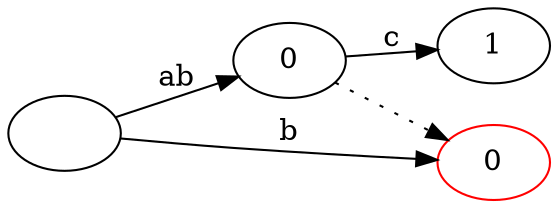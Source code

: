 digraph {
    rankdir=LR;
    0 [label=""];
    1 [label="0"];
    2 [label="0" color="red"];
    3 [label="1"];
    0 -> 1[label="ab"];
    0 -> 2[label="b"];
    1 -> 2[style="dotted"];
    1 -> 3[label="c"];
}
